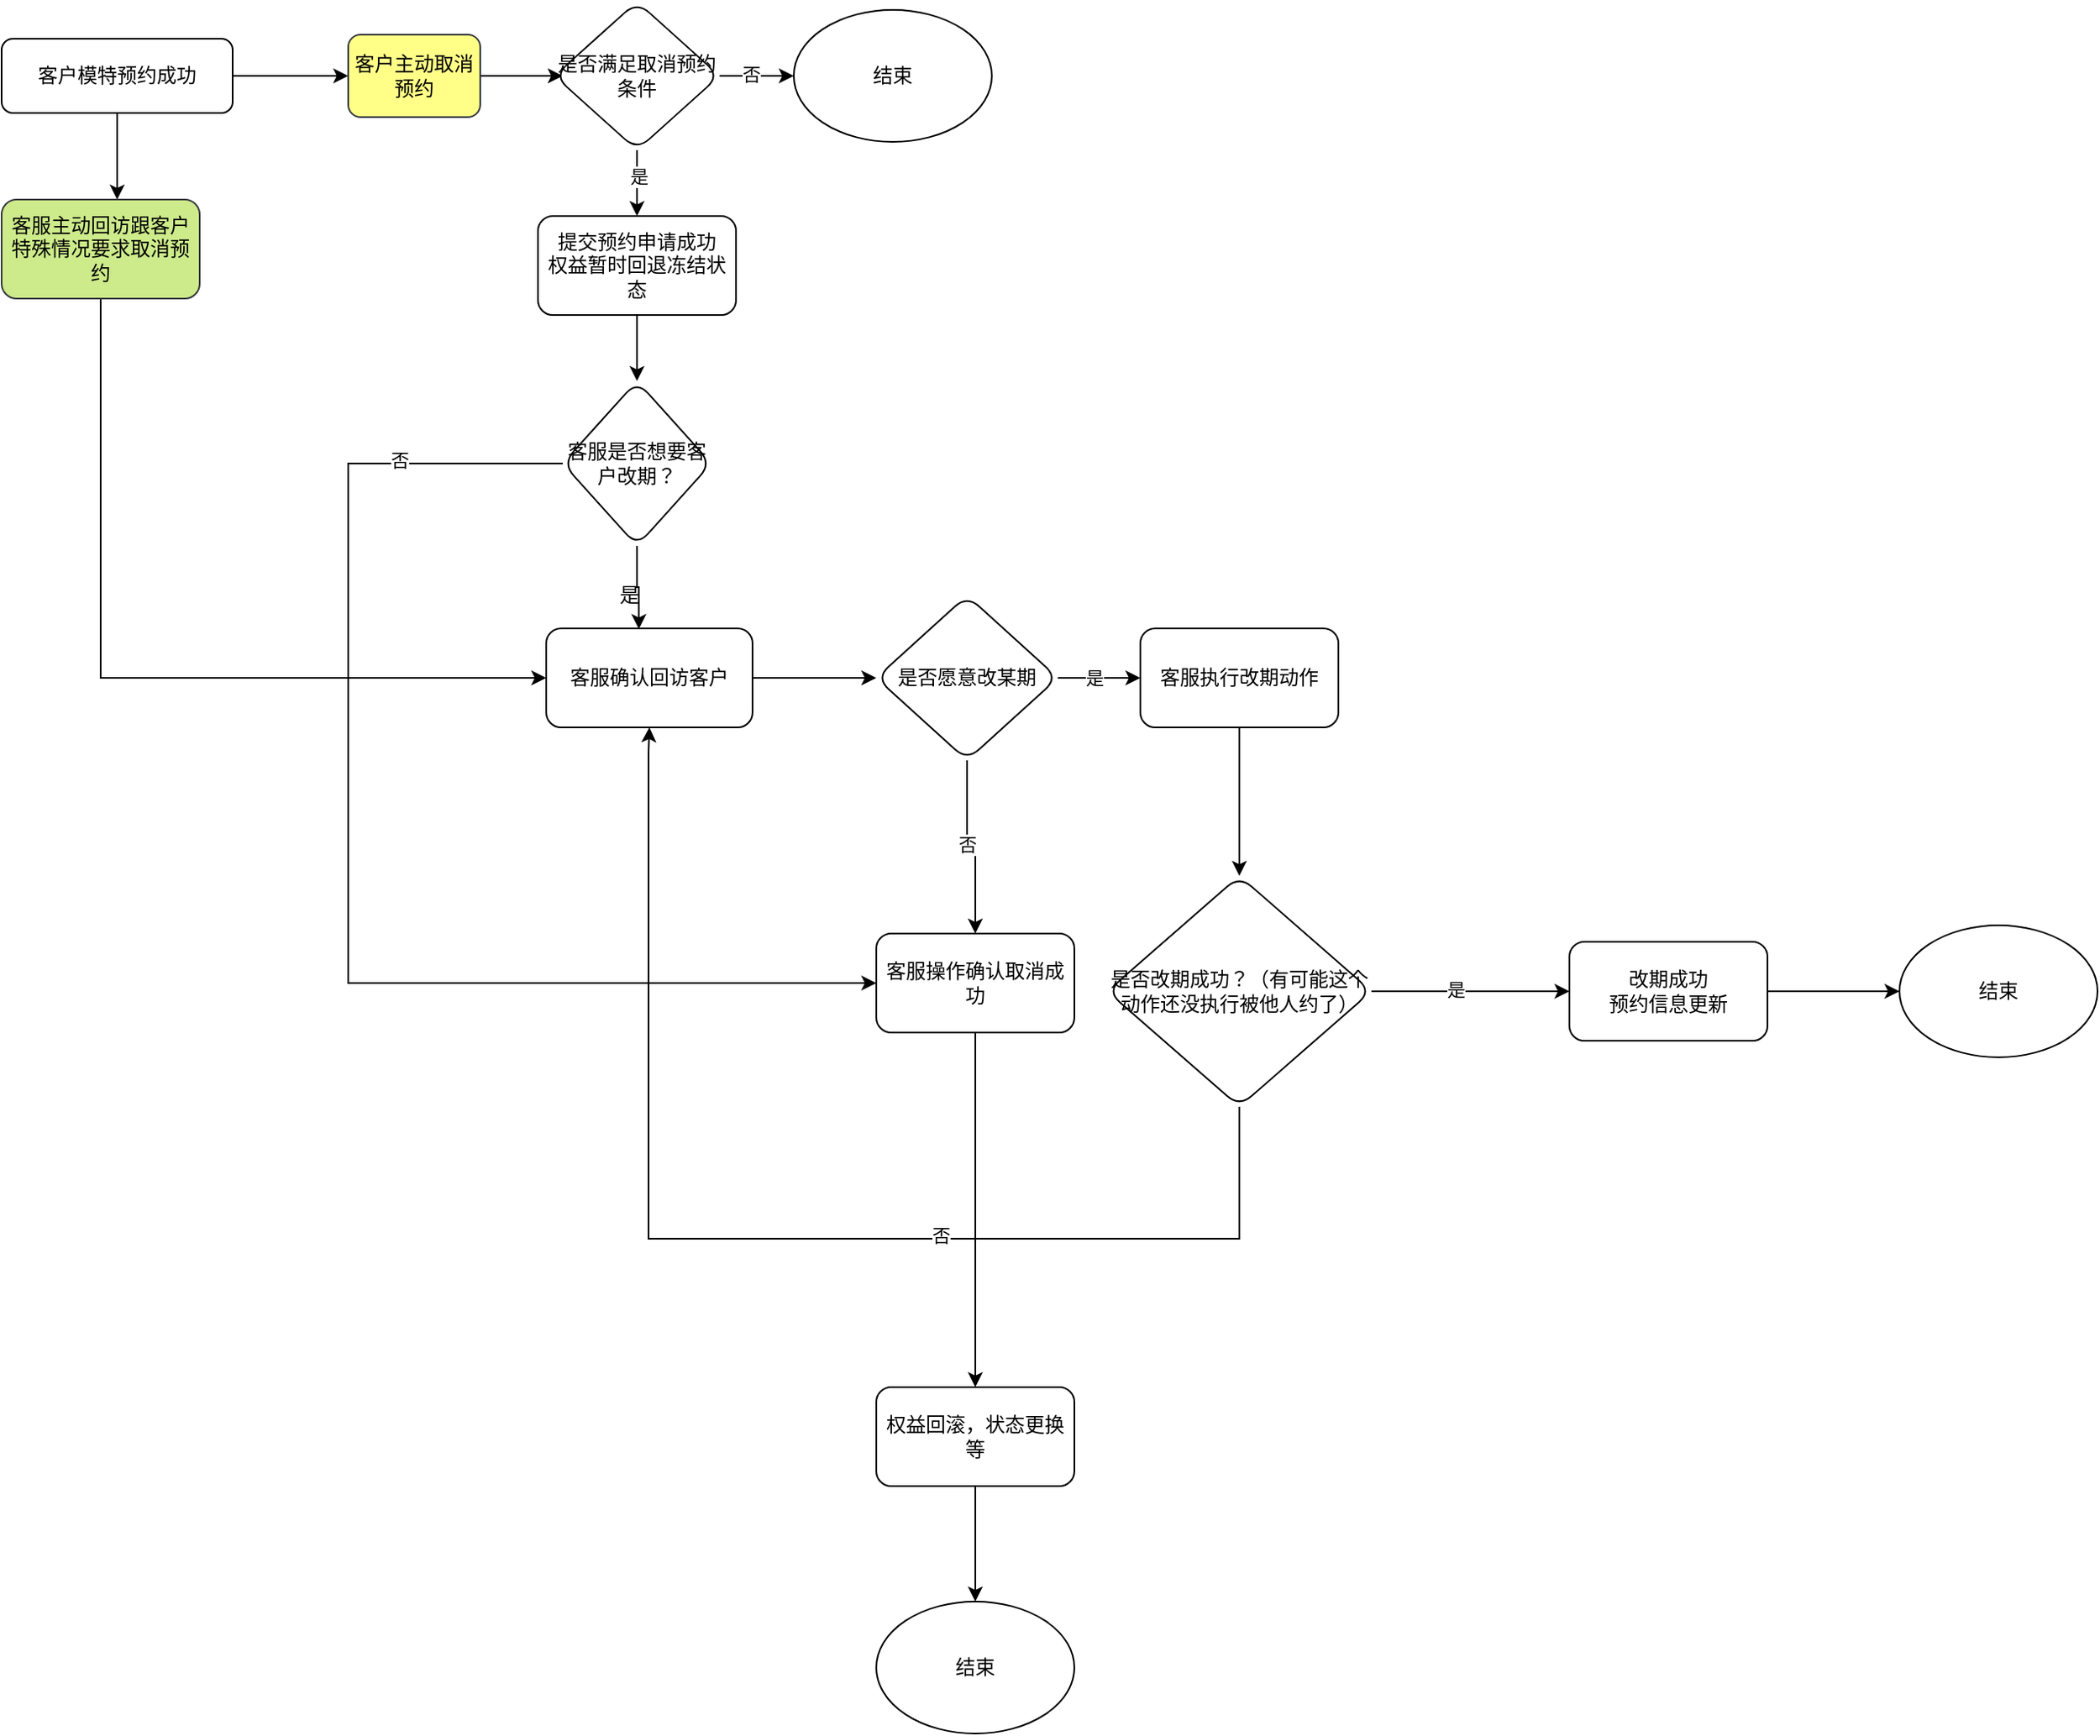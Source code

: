<mxfile version="13.6.6" type="github">
  <diagram id="JFG310dgM5JgxOvnkHz8" name="Page-1">
    <mxGraphModel dx="1391" dy="747" grid="1" gridSize="10" guides="1" tooltips="1" connect="1" arrows="1" fold="1" page="1" pageScale="1" pageWidth="827" pageHeight="1169" math="0" shadow="0">
      <root>
        <mxCell id="0" />
        <mxCell id="1" parent="0" />
        <mxCell id="mZ5S8oPx8YVmJdACo5Ed-34" value="" style="edgeStyle=orthogonalEdgeStyle;rounded=0;orthogonalLoop=1;jettySize=auto;html=1;" parent="1" source="mZ5S8oPx8YVmJdACo5Ed-1" target="mZ5S8oPx8YVmJdACo5Ed-33" edge="1">
          <mxGeometry relative="1" as="geometry">
            <Array as="points">
              <mxPoint x="310" y="210" />
              <mxPoint x="310" y="210" />
            </Array>
          </mxGeometry>
        </mxCell>
        <mxCell id="TPgsrb7IbhU7XOlhmHNw-8" style="edgeStyle=orthogonalEdgeStyle;rounded=0;orthogonalLoop=1;jettySize=auto;html=1;entryX=0;entryY=0.5;entryDx=0;entryDy=0;" edge="1" parent="1" source="mZ5S8oPx8YVmJdACo5Ed-1" target="mZ5S8oPx8YVmJdACo5Ed-3">
          <mxGeometry relative="1" as="geometry" />
        </mxCell>
        <mxCell id="mZ5S8oPx8YVmJdACo5Ed-1" value="客户模特预约成功" style="rounded=1;whiteSpace=wrap;html=1;" parent="1" vertex="1">
          <mxGeometry x="240" y="122.5" width="140" height="45" as="geometry" />
        </mxCell>
        <mxCell id="mZ5S8oPx8YVmJdACo5Ed-10" value="" style="edgeStyle=orthogonalEdgeStyle;rounded=0;orthogonalLoop=1;jettySize=auto;html=1;" parent="1" source="mZ5S8oPx8YVmJdACo5Ed-3" edge="1">
          <mxGeometry relative="1" as="geometry">
            <mxPoint x="580.0" y="145" as="targetPoint" />
          </mxGeometry>
        </mxCell>
        <mxCell id="mZ5S8oPx8YVmJdACo5Ed-3" value="客户主动取消预约" style="rounded=1;whiteSpace=wrap;html=1;fillColor=#ffff88;strokeColor=#36393d;" parent="1" vertex="1">
          <mxGeometry x="450" y="120" width="80" height="50" as="geometry" />
        </mxCell>
        <mxCell id="mZ5S8oPx8YVmJdACo5Ed-12" value="" style="edgeStyle=orthogonalEdgeStyle;rounded=0;orthogonalLoop=1;jettySize=auto;html=1;exitX=1;exitY=0.5;exitDx=0;exitDy=0;" parent="1" source="mZ5S8oPx8YVmJdACo5Ed-9" edge="1">
          <mxGeometry relative="1" as="geometry">
            <mxPoint x="720.0" y="145" as="targetPoint" />
            <mxPoint x="680.0" y="145" as="sourcePoint" />
            <Array as="points" />
          </mxGeometry>
        </mxCell>
        <mxCell id="mZ5S8oPx8YVmJdACo5Ed-13" value="否" style="edgeLabel;html=1;align=center;verticalAlign=middle;resizable=0;points=[];" parent="mZ5S8oPx8YVmJdACo5Ed-12" vertex="1" connectable="0">
          <mxGeometry x="-0.156" y="1" relative="1" as="geometry">
            <mxPoint as="offset" />
          </mxGeometry>
        </mxCell>
        <mxCell id="mZ5S8oPx8YVmJdACo5Ed-15" value="" style="edgeStyle=orthogonalEdgeStyle;rounded=0;orthogonalLoop=1;jettySize=auto;html=1;" parent="1" source="mZ5S8oPx8YVmJdACo5Ed-9" target="mZ5S8oPx8YVmJdACo5Ed-14" edge="1">
          <mxGeometry relative="1" as="geometry" />
        </mxCell>
        <mxCell id="mZ5S8oPx8YVmJdACo5Ed-18" value="是" style="edgeLabel;html=1;align=center;verticalAlign=middle;resizable=0;points=[];" parent="mZ5S8oPx8YVmJdACo5Ed-15" vertex="1" connectable="0">
          <mxGeometry x="-0.23" y="1" relative="1" as="geometry">
            <mxPoint as="offset" />
          </mxGeometry>
        </mxCell>
        <mxCell id="mZ5S8oPx8YVmJdACo5Ed-9" value="是否满足取消预约条件" style="rhombus;whiteSpace=wrap;html=1;rounded=1;" parent="1" vertex="1">
          <mxGeometry x="575" y="100" width="100" height="90" as="geometry" />
        </mxCell>
        <mxCell id="TPgsrb7IbhU7XOlhmHNw-2" value="" style="edgeStyle=orthogonalEdgeStyle;rounded=0;orthogonalLoop=1;jettySize=auto;html=1;" edge="1" parent="1" source="mZ5S8oPx8YVmJdACo5Ed-14" target="TPgsrb7IbhU7XOlhmHNw-1">
          <mxGeometry relative="1" as="geometry" />
        </mxCell>
        <mxCell id="mZ5S8oPx8YVmJdACo5Ed-14" value="提交预约申请成功&lt;br&gt;权益暂时回退冻结状态" style="whiteSpace=wrap;html=1;rounded=1;" parent="1" vertex="1">
          <mxGeometry x="565" y="230" width="120" height="60" as="geometry" />
        </mxCell>
        <mxCell id="mZ5S8oPx8YVmJdACo5Ed-17" value="结束" style="ellipse;whiteSpace=wrap;html=1;" parent="1" vertex="1">
          <mxGeometry x="720" y="105" width="120" height="80" as="geometry" />
        </mxCell>
        <mxCell id="mZ5S8oPx8YVmJdACo5Ed-28" value="" style="edgeStyle=orthogonalEdgeStyle;rounded=0;orthogonalLoop=1;jettySize=auto;html=1;" parent="1" source="mZ5S8oPx8YVmJdACo5Ed-25" target="mZ5S8oPx8YVmJdACo5Ed-27" edge="1">
          <mxGeometry relative="1" as="geometry" />
        </mxCell>
        <mxCell id="mZ5S8oPx8YVmJdACo5Ed-29" value="否" style="edgeLabel;html=1;align=center;verticalAlign=middle;resizable=0;points=[];" parent="mZ5S8oPx8YVmJdACo5Ed-28" vertex="1" connectable="0">
          <mxGeometry x="-0.074" relative="1" as="geometry">
            <mxPoint as="offset" />
          </mxGeometry>
        </mxCell>
        <mxCell id="mZ5S8oPx8YVmJdACo5Ed-31" value="" style="edgeStyle=orthogonalEdgeStyle;rounded=0;orthogonalLoop=1;jettySize=auto;html=1;" parent="1" source="mZ5S8oPx8YVmJdACo5Ed-25" target="mZ5S8oPx8YVmJdACo5Ed-30" edge="1">
          <mxGeometry relative="1" as="geometry" />
        </mxCell>
        <mxCell id="mZ5S8oPx8YVmJdACo5Ed-32" value="是" style="edgeLabel;html=1;align=center;verticalAlign=middle;resizable=0;points=[];" parent="mZ5S8oPx8YVmJdACo5Ed-31" vertex="1" connectable="0">
          <mxGeometry x="-0.133" relative="1" as="geometry">
            <mxPoint as="offset" />
          </mxGeometry>
        </mxCell>
        <mxCell id="mZ5S8oPx8YVmJdACo5Ed-25" value="是否愿意改某期" style="rhombus;whiteSpace=wrap;html=1;rounded=1;" parent="1" vertex="1">
          <mxGeometry x="770" y="460" width="110" height="100" as="geometry" />
        </mxCell>
        <mxCell id="TPgsrb7IbhU7XOlhmHNw-17" style="edgeStyle=orthogonalEdgeStyle;rounded=0;orthogonalLoop=1;jettySize=auto;html=1;" edge="1" parent="1" source="mZ5S8oPx8YVmJdACo5Ed-27" target="TPgsrb7IbhU7XOlhmHNw-20">
          <mxGeometry relative="1" as="geometry">
            <mxPoint x="830.0" y="970" as="targetPoint" />
          </mxGeometry>
        </mxCell>
        <mxCell id="mZ5S8oPx8YVmJdACo5Ed-27" value="客服操作确认取消成功" style="whiteSpace=wrap;html=1;rounded=1;" parent="1" vertex="1">
          <mxGeometry x="770" y="665" width="120" height="60" as="geometry" />
        </mxCell>
        <mxCell id="mZ5S8oPx8YVmJdACo5Ed-36" value="" style="edgeStyle=orthogonalEdgeStyle;rounded=0;orthogonalLoop=1;jettySize=auto;html=1;" parent="1" source="mZ5S8oPx8YVmJdACo5Ed-30" target="mZ5S8oPx8YVmJdACo5Ed-35" edge="1">
          <mxGeometry relative="1" as="geometry" />
        </mxCell>
        <mxCell id="mZ5S8oPx8YVmJdACo5Ed-30" value="客服执行改期动作" style="whiteSpace=wrap;html=1;rounded=1;" parent="1" vertex="1">
          <mxGeometry x="930" y="480" width="120" height="60" as="geometry" />
        </mxCell>
        <mxCell id="TPgsrb7IbhU7XOlhmHNw-15" style="edgeStyle=orthogonalEdgeStyle;rounded=0;orthogonalLoop=1;jettySize=auto;html=1;entryX=0;entryY=0.5;entryDx=0;entryDy=0;" edge="1" parent="1" source="mZ5S8oPx8YVmJdACo5Ed-33" target="TPgsrb7IbhU7XOlhmHNw-9">
          <mxGeometry relative="1" as="geometry">
            <Array as="points">
              <mxPoint x="300" y="510" />
            </Array>
          </mxGeometry>
        </mxCell>
        <mxCell id="mZ5S8oPx8YVmJdACo5Ed-33" value="客服主动回访跟客户特殊情况要求取消预约" style="whiteSpace=wrap;html=1;rounded=1;fillColor=#cdeb8b;strokeColor=#36393d;" parent="1" vertex="1">
          <mxGeometry x="240" y="220" width="120" height="60" as="geometry" />
        </mxCell>
        <mxCell id="mZ5S8oPx8YVmJdACo5Ed-38" value="" style="edgeStyle=orthogonalEdgeStyle;rounded=0;orthogonalLoop=1;jettySize=auto;html=1;" parent="1" source="mZ5S8oPx8YVmJdACo5Ed-35" target="mZ5S8oPx8YVmJdACo5Ed-37" edge="1">
          <mxGeometry relative="1" as="geometry" />
        </mxCell>
        <mxCell id="mZ5S8oPx8YVmJdACo5Ed-41" value="是" style="edgeLabel;html=1;align=center;verticalAlign=middle;resizable=0;points=[];" parent="mZ5S8oPx8YVmJdACo5Ed-38" vertex="1" connectable="0">
          <mxGeometry x="-0.159" y="1" relative="1" as="geometry">
            <mxPoint as="offset" />
          </mxGeometry>
        </mxCell>
        <mxCell id="mZ5S8oPx8YVmJdACo5Ed-40" value="" style="edgeStyle=orthogonalEdgeStyle;rounded=0;orthogonalLoop=1;jettySize=auto;html=1;entryX=0.5;entryY=1;entryDx=0;entryDy=0;" parent="1" source="mZ5S8oPx8YVmJdACo5Ed-35" target="TPgsrb7IbhU7XOlhmHNw-9" edge="1">
          <mxGeometry relative="1" as="geometry">
            <mxPoint x="629.966" y="650" as="targetPoint" />
            <Array as="points">
              <mxPoint x="990" y="850" />
              <mxPoint x="632" y="850" />
              <mxPoint x="632" y="555" />
            </Array>
          </mxGeometry>
        </mxCell>
        <mxCell id="mZ5S8oPx8YVmJdACo5Ed-45" value="否" style="edgeLabel;html=1;align=center;verticalAlign=middle;resizable=0;points=[];" parent="mZ5S8oPx8YVmJdACo5Ed-40" vertex="1" connectable="0">
          <mxGeometry x="-0.302" y="-2" relative="1" as="geometry">
            <mxPoint as="offset" />
          </mxGeometry>
        </mxCell>
        <mxCell id="mZ5S8oPx8YVmJdACo5Ed-35" value="是否改期成功？（有可能这个动作还没执行被他人约了）" style="rhombus;whiteSpace=wrap;html=1;rounded=1;" parent="1" vertex="1">
          <mxGeometry x="910" y="630" width="160" height="140" as="geometry" />
        </mxCell>
        <mxCell id="mZ5S8oPx8YVmJdACo5Ed-43" value="" style="edgeStyle=orthogonalEdgeStyle;rounded=0;orthogonalLoop=1;jettySize=auto;html=1;" parent="1" source="mZ5S8oPx8YVmJdACo5Ed-37" target="mZ5S8oPx8YVmJdACo5Ed-42" edge="1">
          <mxGeometry relative="1" as="geometry" />
        </mxCell>
        <mxCell id="mZ5S8oPx8YVmJdACo5Ed-37" value="改期成功&lt;br&gt;预约信息更新" style="whiteSpace=wrap;html=1;rounded=1;" parent="1" vertex="1">
          <mxGeometry x="1190" y="670" width="120" height="60" as="geometry" />
        </mxCell>
        <mxCell id="mZ5S8oPx8YVmJdACo5Ed-42" value="结束" style="ellipse;whiteSpace=wrap;html=1;rounded=1;" parent="1" vertex="1">
          <mxGeometry x="1390" y="660" width="120" height="80" as="geometry" />
        </mxCell>
        <mxCell id="TPgsrb7IbhU7XOlhmHNw-10" style="edgeStyle=orthogonalEdgeStyle;rounded=0;orthogonalLoop=1;jettySize=auto;html=1;entryX=0.449;entryY=0.006;entryDx=0;entryDy=0;entryPerimeter=0;" edge="1" parent="1" source="TPgsrb7IbhU7XOlhmHNw-1" target="TPgsrb7IbhU7XOlhmHNw-9">
          <mxGeometry relative="1" as="geometry" />
        </mxCell>
        <mxCell id="TPgsrb7IbhU7XOlhmHNw-13" style="edgeStyle=orthogonalEdgeStyle;rounded=0;orthogonalLoop=1;jettySize=auto;html=1;entryX=0;entryY=0.5;entryDx=0;entryDy=0;" edge="1" parent="1" source="TPgsrb7IbhU7XOlhmHNw-1" target="mZ5S8oPx8YVmJdACo5Ed-27">
          <mxGeometry relative="1" as="geometry">
            <Array as="points">
              <mxPoint x="450" y="380" />
              <mxPoint x="450" y="695" />
            </Array>
          </mxGeometry>
        </mxCell>
        <mxCell id="TPgsrb7IbhU7XOlhmHNw-14" value="否" style="edgeLabel;html=1;align=center;verticalAlign=middle;resizable=0;points=[];" vertex="1" connectable="0" parent="TPgsrb7IbhU7XOlhmHNw-13">
          <mxGeometry x="-0.74" y="-2" relative="1" as="geometry">
            <mxPoint as="offset" />
          </mxGeometry>
        </mxCell>
        <mxCell id="TPgsrb7IbhU7XOlhmHNw-1" value="客服是否想要客户改期？" style="rhombus;whiteSpace=wrap;html=1;rounded=1;" vertex="1" parent="1">
          <mxGeometry x="580" y="330" width="90" height="100" as="geometry" />
        </mxCell>
        <mxCell id="TPgsrb7IbhU7XOlhmHNw-16" style="edgeStyle=orthogonalEdgeStyle;rounded=0;orthogonalLoop=1;jettySize=auto;html=1;entryX=0;entryY=0.5;entryDx=0;entryDy=0;" edge="1" parent="1" source="TPgsrb7IbhU7XOlhmHNw-9" target="mZ5S8oPx8YVmJdACo5Ed-25">
          <mxGeometry relative="1" as="geometry" />
        </mxCell>
        <mxCell id="TPgsrb7IbhU7XOlhmHNw-9" value="客服确认回访客户" style="whiteSpace=wrap;html=1;rounded=1;" vertex="1" parent="1">
          <mxGeometry x="570" y="480" width="125" height="60" as="geometry" />
        </mxCell>
        <mxCell id="TPgsrb7IbhU7XOlhmHNw-12" value="是" style="text;html=1;align=center;verticalAlign=middle;resizable=0;points=[];autosize=1;" vertex="1" parent="1">
          <mxGeometry x="605" y="450" width="30" height="20" as="geometry" />
        </mxCell>
        <mxCell id="TPgsrb7IbhU7XOlhmHNw-22" value="" style="edgeStyle=orthogonalEdgeStyle;rounded=0;orthogonalLoop=1;jettySize=auto;html=1;" edge="1" parent="1" source="TPgsrb7IbhU7XOlhmHNw-20" target="TPgsrb7IbhU7XOlhmHNw-21">
          <mxGeometry relative="1" as="geometry" />
        </mxCell>
        <mxCell id="TPgsrb7IbhU7XOlhmHNw-20" value="权益回滚，状态更换等" style="rounded=1;whiteSpace=wrap;html=1;" vertex="1" parent="1">
          <mxGeometry x="770.0" y="940" width="120" height="60" as="geometry" />
        </mxCell>
        <mxCell id="TPgsrb7IbhU7XOlhmHNw-21" value="结束" style="ellipse;whiteSpace=wrap;html=1;rounded=1;" vertex="1" parent="1">
          <mxGeometry x="770.0" y="1070" width="120" height="80" as="geometry" />
        </mxCell>
      </root>
    </mxGraphModel>
  </diagram>
</mxfile>
